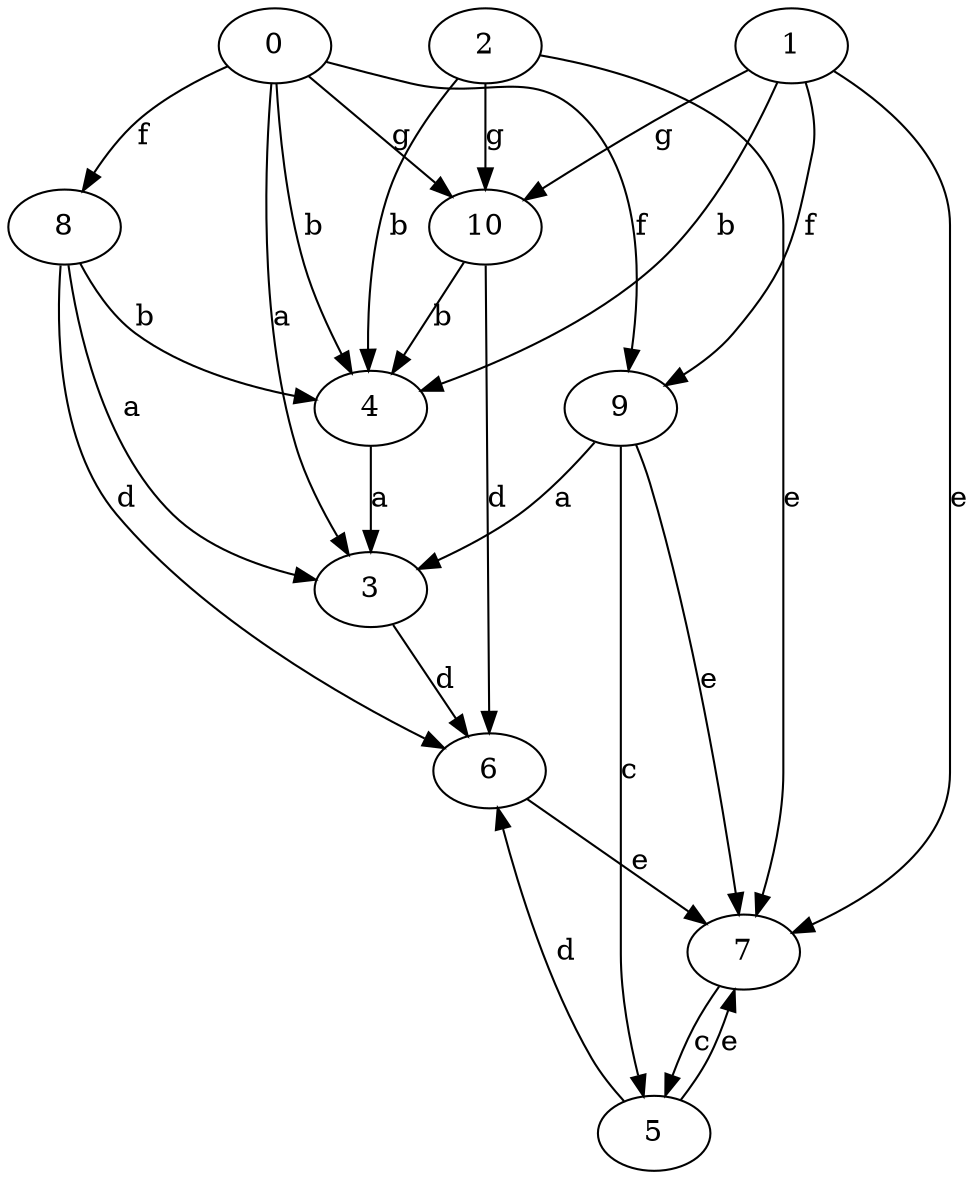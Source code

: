 strict digraph  {
2;
3;
0;
4;
5;
6;
7;
8;
1;
9;
10;
2 -> 4  [label=b];
2 -> 7  [label=e];
2 -> 10  [label=g];
3 -> 6  [label=d];
0 -> 3  [label=a];
0 -> 4  [label=b];
0 -> 8  [label=f];
0 -> 9  [label=f];
0 -> 10  [label=g];
4 -> 3  [label=a];
5 -> 6  [label=d];
5 -> 7  [label=e];
6 -> 7  [label=e];
7 -> 5  [label=c];
8 -> 3  [label=a];
8 -> 4  [label=b];
8 -> 6  [label=d];
1 -> 4  [label=b];
1 -> 7  [label=e];
1 -> 9  [label=f];
1 -> 10  [label=g];
9 -> 3  [label=a];
9 -> 5  [label=c];
9 -> 7  [label=e];
10 -> 4  [label=b];
10 -> 6  [label=d];
}
